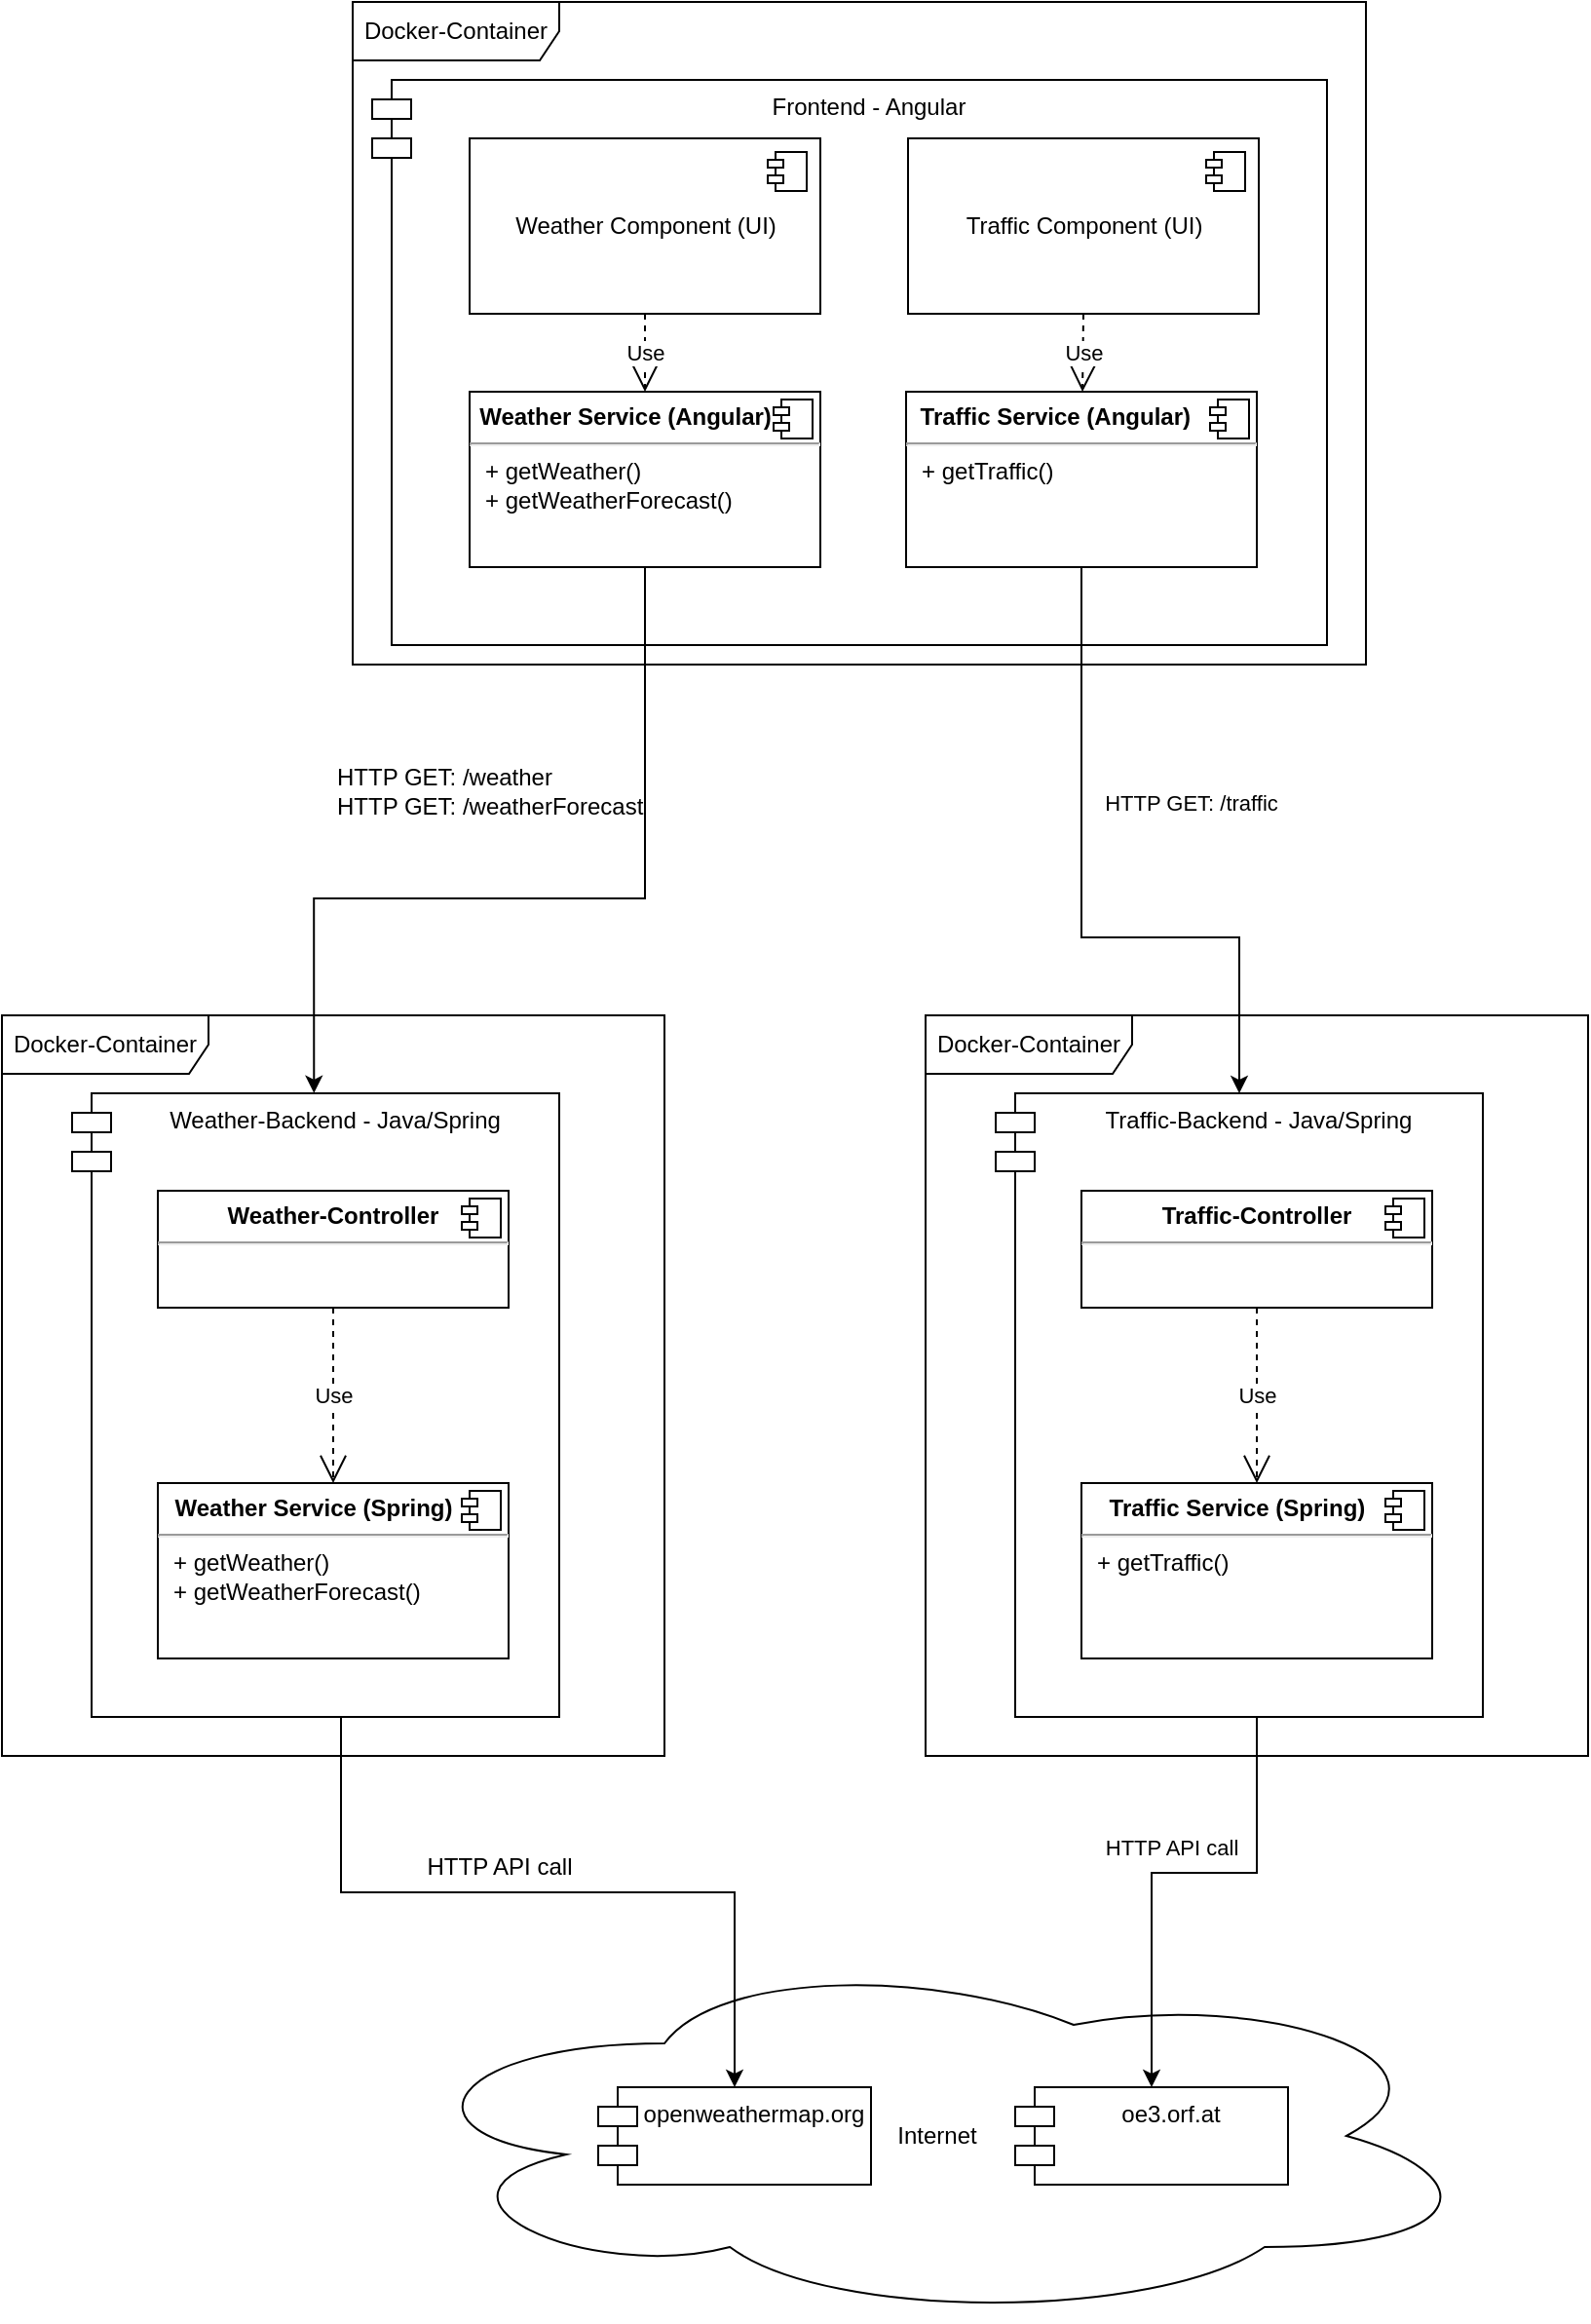<mxfile version="14.1.8" type="device"><diagram name="Page-1" id="b5b7bab2-c9e2-2cf4-8b2a-24fd1a2a6d21"><mxGraphModel dx="2062" dy="1192" grid="1" gridSize="10" guides="1" tooltips="1" connect="1" arrows="1" fold="1" page="1" pageScale="1" pageWidth="1169" pageHeight="827" background="#ffffff" math="0" shadow="0"><root><mxCell id="0"/><mxCell id="1" parent="0"/><mxCell id="HeKntYA1tKbiqfjMkceE-44" value="Internet" style="ellipse;shape=cloud;whiteSpace=wrap;html=1;labelBackgroundColor=none;fillColor=none;" parent="1" vertex="1"><mxGeometry x="340" y="1300" width="560" height="190" as="geometry"/></mxCell><mxCell id="HeKntYA1tKbiqfjMkceE-45" value="openweathermap.org" style="shape=module;align=left;spacingLeft=20;align=center;verticalAlign=top;" parent="1" vertex="1"><mxGeometry x="446" y="1370" width="140" height="50" as="geometry"/></mxCell><mxCell id="HeKntYA1tKbiqfjMkceE-46" value="oe3.orf.at" style="shape=module;align=left;spacingLeft=20;align=center;verticalAlign=top;" parent="1" vertex="1"><mxGeometry x="660" y="1370" width="140" height="50" as="geometry"/></mxCell><mxCell id="MlP5MgX03eT6tsgeYhB_-2" value="" style="group" parent="1" vertex="1" connectable="0"><mxGeometry x="330" y="340" width="490" height="290" as="geometry"/></mxCell><mxCell id="HeKntYA1tKbiqfjMkceE-5" value="Frontend - Angular" style="shape=module;align=left;spacingLeft=20;align=center;verticalAlign=top;" parent="MlP5MgX03eT6tsgeYhB_-2" vertex="1"><mxGeometry width="490" height="290" as="geometry"/></mxCell><mxCell id="HeKntYA1tKbiqfjMkceE-6" value="Weather Component (UI)" style="html=1;dropTarget=0;" parent="MlP5MgX03eT6tsgeYhB_-2" vertex="1"><mxGeometry x="50" y="30" width="180" height="90" as="geometry"/></mxCell><mxCell id="HeKntYA1tKbiqfjMkceE-7" value="" style="shape=module;jettyWidth=8;jettyHeight=4;" parent="HeKntYA1tKbiqfjMkceE-6" vertex="1"><mxGeometry x="1" width="20" height="20" relative="1" as="geometry"><mxPoint x="-27" y="7" as="offset"/></mxGeometry></mxCell><mxCell id="HeKntYA1tKbiqfjMkceE-8" value="Traffic Component (UI)" style="html=1;dropTarget=0;" parent="MlP5MgX03eT6tsgeYhB_-2" vertex="1"><mxGeometry x="275" y="30" width="180" height="90" as="geometry"/></mxCell><mxCell id="HeKntYA1tKbiqfjMkceE-9" value="" style="shape=module;jettyWidth=8;jettyHeight=4;" parent="HeKntYA1tKbiqfjMkceE-8" vertex="1"><mxGeometry x="1" width="20" height="20" relative="1" as="geometry"><mxPoint x="-27" y="7" as="offset"/></mxGeometry></mxCell><mxCell id="HeKntYA1tKbiqfjMkceE-19" value="Weather Service (Angular)" style="html=1;dropTarget=0;" parent="MlP5MgX03eT6tsgeYhB_-2" vertex="1"><mxGeometry x="50" y="160" width="180" height="90" as="geometry"/></mxCell><mxCell id="HeKntYA1tKbiqfjMkceE-20" value="" style="shape=module;jettyWidth=8;jettyHeight=4;" parent="HeKntYA1tKbiqfjMkceE-19" vertex="1"><mxGeometry x="1" width="20" height="20" relative="1" as="geometry"><mxPoint x="-27" y="7" as="offset"/></mxGeometry></mxCell><mxCell id="HeKntYA1tKbiqfjMkceE-21" value="Traffic Service (Angular)" style="html=1;dropTarget=0;" parent="MlP5MgX03eT6tsgeYhB_-2" vertex="1"><mxGeometry x="274" y="160" width="180" height="90" as="geometry"/></mxCell><mxCell id="HeKntYA1tKbiqfjMkceE-22" value="" style="shape=module;jettyWidth=8;jettyHeight=4;" parent="HeKntYA1tKbiqfjMkceE-21" vertex="1"><mxGeometry x="1" width="20" height="20" relative="1" as="geometry"><mxPoint x="-27" y="7" as="offset"/></mxGeometry></mxCell><mxCell id="HeKntYA1tKbiqfjMkceE-34" value="Use" style="endArrow=open;endSize=12;dashed=1;html=1;exitX=0.5;exitY=1;exitDx=0;exitDy=0;" parent="MlP5MgX03eT6tsgeYhB_-2" source="HeKntYA1tKbiqfjMkceE-6" target="HeKntYA1tKbiqfjMkceE-19" edge="1"><mxGeometry width="160" relative="1" as="geometry"><mxPoint x="510" y="260" as="sourcePoint"/><mxPoint x="670" y="260" as="targetPoint"/></mxGeometry></mxCell><mxCell id="HeKntYA1tKbiqfjMkceE-36" value="Use" style="endArrow=open;endSize=12;dashed=1;html=1;exitX=0.5;exitY=1;exitDx=0;exitDy=0;" parent="MlP5MgX03eT6tsgeYhB_-2" source="HeKntYA1tKbiqfjMkceE-8" target="HeKntYA1tKbiqfjMkceE-21" edge="1"><mxGeometry width="160" relative="1" as="geometry"><mxPoint x="510" y="260" as="sourcePoint"/><mxPoint x="670" y="260" as="targetPoint"/></mxGeometry></mxCell><mxCell id="HeKntYA1tKbiqfjMkceE-54" value="&lt;p style=&quot;margin: 0px ; margin-top: 6px ; text-align: center&quot;&gt;&lt;b&gt;Weather Service (Angular)&amp;nbsp;&amp;nbsp;&amp;nbsp;&amp;nbsp;&amp;nbsp;&amp;nbsp; &lt;br&gt;&lt;/b&gt;&lt;/p&gt;&lt;hr&gt;&lt;p style=&quot;margin: 0px ; margin-left: 8px&quot;&gt;+ getWeather()&lt;br&gt;+ getWeatherForecast()&lt;br&gt;&lt;/p&gt;" style="align=left;overflow=fill;html=1;dropTarget=0;" parent="MlP5MgX03eT6tsgeYhB_-2" vertex="1"><mxGeometry x="50" y="160" width="180" height="90" as="geometry"/></mxCell><mxCell id="HeKntYA1tKbiqfjMkceE-55" value="" style="shape=component;jettyWidth=8;jettyHeight=4;" parent="HeKntYA1tKbiqfjMkceE-54" vertex="1"><mxGeometry x="1" width="20" height="20" relative="1" as="geometry"><mxPoint x="-24" y="4" as="offset"/></mxGeometry></mxCell><mxCell id="HeKntYA1tKbiqfjMkceE-56" value="&lt;p style=&quot;margin: 0px ; margin-top: 6px ; text-align: center&quot;&gt;&lt;b&gt;Traffic Service (Angular)&amp;nbsp;&amp;nbsp;&amp;nbsp;&amp;nbsp;&amp;nbsp;&amp;nbsp;&amp;nbsp;&amp;nbsp; &lt;br&gt;&lt;/b&gt;&lt;/p&gt;&lt;hr&gt;&lt;p style=&quot;margin: 0px ; margin-left: 8px&quot;&gt;+ getTraffic()&lt;/p&gt;" style="align=left;overflow=fill;html=1;dropTarget=0;" parent="MlP5MgX03eT6tsgeYhB_-2" vertex="1"><mxGeometry x="274" y="160" width="180" height="90" as="geometry"/></mxCell><mxCell id="HeKntYA1tKbiqfjMkceE-57" value="" style="shape=component;jettyWidth=8;jettyHeight=4;" parent="HeKntYA1tKbiqfjMkceE-56" vertex="1"><mxGeometry x="1" width="20" height="20" relative="1" as="geometry"><mxPoint x="-24" y="4" as="offset"/></mxGeometry></mxCell><mxCell id="MlP5MgX03eT6tsgeYhB_-12" style="edgeStyle=orthogonalEdgeStyle;rounded=0;orthogonalLoop=1;jettySize=auto;html=1;exitX=0.5;exitY=1;exitDx=0;exitDy=0;" parent="1" source="MlP5MgX03eT6tsgeYhB_-9" target="HeKntYA1tKbiqfjMkceE-45" edge="1"><mxGeometry relative="1" as="geometry"><Array as="points"><mxPoint x="314" y="1270"/><mxPoint x="516" y="1270"/></Array></mxGeometry></mxCell><mxCell id="MlP5MgX03eT6tsgeYhB_-13" value="HTTP API call" style="text;html=1;align=center;verticalAlign=middle;resizable=0;points=[];autosize=1;" parent="1" vertex="1"><mxGeometry x="350" y="1247" width="90" height="20" as="geometry"/></mxCell><mxCell id="MlP5MgX03eT6tsgeYhB_-14" value="" style="group" parent="1" vertex="1" connectable="0"><mxGeometry x="140" y="820" width="340" height="380" as="geometry"/></mxCell><mxCell id="MlP5MgX03eT6tsgeYhB_-3" value="Weather-Backend - Java/Spring" style="shape=module;align=left;spacingLeft=20;align=center;verticalAlign=top;" parent="MlP5MgX03eT6tsgeYhB_-14" vertex="1"><mxGeometry x="36" y="40" width="250" height="320" as="geometry"/></mxCell><mxCell id="MlP5MgX03eT6tsgeYhB_-4" value="&lt;p style=&quot;margin: 0px ; margin-top: 6px ; text-align: center&quot;&gt;&lt;b&gt;Weather-Controller&lt;/b&gt;&lt;/p&gt;&lt;hr&gt;" style="align=left;overflow=fill;html=1;dropTarget=0;" parent="MlP5MgX03eT6tsgeYhB_-14" vertex="1"><mxGeometry x="80" y="90" width="180" height="60" as="geometry"/></mxCell><mxCell id="MlP5MgX03eT6tsgeYhB_-5" value="" style="shape=component;jettyWidth=8;jettyHeight=4;" parent="MlP5MgX03eT6tsgeYhB_-4" vertex="1"><mxGeometry x="1" width="20" height="20" relative="1" as="geometry"><mxPoint x="-24" y="4" as="offset"/></mxGeometry></mxCell><mxCell id="MlP5MgX03eT6tsgeYhB_-8" value="Docker-Container" style="shape=umlFrame;whiteSpace=wrap;html=1;width=106;height=30;" parent="MlP5MgX03eT6tsgeYhB_-14" vertex="1"><mxGeometry width="340" height="380" as="geometry"/></mxCell><mxCell id="MlP5MgX03eT6tsgeYhB_-9" value="&lt;p style=&quot;margin: 0px ; margin-top: 6px ; text-align: center&quot;&gt;&lt;b&gt;Weather Service (Spring)&amp;nbsp;&amp;nbsp;&amp;nbsp;&amp;nbsp;&amp;nbsp;&amp;nbsp; &lt;br&gt;&lt;/b&gt;&lt;/p&gt;&lt;hr&gt;&lt;p style=&quot;margin: 0px ; margin-left: 8px&quot;&gt;+ getWeather()&lt;br&gt;+ getWeatherForecast()&lt;br&gt;&lt;/p&gt;" style="align=left;overflow=fill;html=1;dropTarget=0;" parent="MlP5MgX03eT6tsgeYhB_-14" vertex="1"><mxGeometry x="80" y="240" width="180" height="90" as="geometry"/></mxCell><mxCell id="MlP5MgX03eT6tsgeYhB_-10" value="" style="shape=component;jettyWidth=8;jettyHeight=4;" parent="MlP5MgX03eT6tsgeYhB_-9" vertex="1"><mxGeometry x="1" width="20" height="20" relative="1" as="geometry"><mxPoint x="-24" y="4" as="offset"/></mxGeometry></mxCell><mxCell id="MlP5MgX03eT6tsgeYhB_-11" value="Use" style="endArrow=open;endSize=12;dashed=1;html=1;exitX=0.5;exitY=1;exitDx=0;exitDy=0;" parent="MlP5MgX03eT6tsgeYhB_-14" source="MlP5MgX03eT6tsgeYhB_-4" target="MlP5MgX03eT6tsgeYhB_-9" edge="1"><mxGeometry width="160" relative="1" as="geometry"><mxPoint x="186" y="70" as="sourcePoint"/><mxPoint x="346" y="70" as="targetPoint"/></mxGeometry></mxCell><mxCell id="MlP5MgX03eT6tsgeYhB_-23" style="edgeStyle=orthogonalEdgeStyle;rounded=0;orthogonalLoop=1;jettySize=auto;html=1;exitX=0.5;exitY=1;exitDx=0;exitDy=0;" parent="1" source="MlP5MgX03eT6tsgeYhB_-20" target="HeKntYA1tKbiqfjMkceE-46" edge="1"><mxGeometry relative="1" as="geometry"/></mxCell><mxCell id="MlP5MgX03eT6tsgeYhB_-24" value="HTTP API call" style="edgeLabel;html=1;align=center;verticalAlign=middle;resizable=0;points=[];" parent="MlP5MgX03eT6tsgeYhB_-23" vertex="1" connectable="0"><mxGeometry x="-0.095" y="-3" relative="1" as="geometry"><mxPoint x="-30" y="-10" as="offset"/></mxGeometry></mxCell><mxCell id="MlP5MgX03eT6tsgeYhB_-27" style="edgeStyle=orthogonalEdgeStyle;rounded=0;orthogonalLoop=1;jettySize=auto;html=1;exitX=0.5;exitY=1;exitDx=0;exitDy=0;entryX=0.471;entryY=0.105;entryDx=0;entryDy=0;entryPerimeter=0;" parent="1" source="HeKntYA1tKbiqfjMkceE-54" target="MlP5MgX03eT6tsgeYhB_-8" edge="1"><mxGeometry relative="1" as="geometry"><Array as="points"><mxPoint x="470" y="760"/><mxPoint x="300" y="760"/></Array></mxGeometry></mxCell><mxCell id="MlP5MgX03eT6tsgeYhB_-28" value="&lt;div align=&quot;left&quot;&gt;HTTP GET: /weather&lt;/div&gt;&lt;div align=&quot;left&quot;&gt;HTTP GET: /weatherForecast&lt;br&gt;&lt;/div&gt;" style="text;html=1;align=left;verticalAlign=middle;resizable=0;points=[];autosize=1;" parent="1" vertex="1"><mxGeometry x="310" y="690" width="170" height="30" as="geometry"/></mxCell><mxCell id="MlP5MgX03eT6tsgeYhB_-31" style="edgeStyle=orthogonalEdgeStyle;rounded=0;orthogonalLoop=1;jettySize=auto;html=1;exitX=0.5;exitY=1;exitDx=0;exitDy=0;entryX=0.5;entryY=0;entryDx=0;entryDy=0;" parent="1" source="HeKntYA1tKbiqfjMkceE-56" target="MlP5MgX03eT6tsgeYhB_-16" edge="1"><mxGeometry relative="1" as="geometry"><mxPoint x="900" y="770" as="targetPoint"/><Array as="points"><mxPoint x="694" y="780"/><mxPoint x="775" y="780"/></Array></mxGeometry></mxCell><mxCell id="MlP5MgX03eT6tsgeYhB_-33" value="HTTP GET: /traffic" style="edgeLabel;html=1;align=center;verticalAlign=middle;resizable=0;points=[];" parent="MlP5MgX03eT6tsgeYhB_-31" vertex="1" connectable="0"><mxGeometry x="-0.245" y="-2" relative="1" as="geometry"><mxPoint x="58" y="-12" as="offset"/></mxGeometry></mxCell><mxCell id="MlP5MgX03eT6tsgeYhB_-32" value="" style="group" parent="1" vertex="1" connectable="0"><mxGeometry x="614" y="820" width="340" height="380" as="geometry"/></mxCell><mxCell id="MlP5MgX03eT6tsgeYhB_-16" value="Traffic-Backend - Java/Spring" style="shape=module;align=left;spacingLeft=20;align=center;verticalAlign=top;" parent="MlP5MgX03eT6tsgeYhB_-32" vertex="1"><mxGeometry x="36" y="40" width="250" height="320" as="geometry"/></mxCell><mxCell id="MlP5MgX03eT6tsgeYhB_-17" value="&lt;p style=&quot;margin: 0px ; margin-top: 6px ; text-align: center&quot;&gt;&lt;b&gt;Traffic-Controller&lt;/b&gt;&lt;/p&gt;&lt;hr&gt;" style="align=left;overflow=fill;html=1;dropTarget=0;" parent="MlP5MgX03eT6tsgeYhB_-32" vertex="1"><mxGeometry x="80" y="90" width="180" height="60" as="geometry"/></mxCell><mxCell id="MlP5MgX03eT6tsgeYhB_-18" value="" style="shape=component;jettyWidth=8;jettyHeight=4;" parent="MlP5MgX03eT6tsgeYhB_-17" vertex="1"><mxGeometry x="1" width="20" height="20" relative="1" as="geometry"><mxPoint x="-24" y="4" as="offset"/></mxGeometry></mxCell><mxCell id="MlP5MgX03eT6tsgeYhB_-20" value="&lt;p style=&quot;margin: 0px ; margin-top: 6px ; text-align: center&quot;&gt;&lt;b&gt;Traffic Service (Spring)&amp;nbsp;&amp;nbsp;&amp;nbsp;&amp;nbsp;&amp;nbsp;&amp;nbsp; &lt;br&gt;&lt;/b&gt;&lt;/p&gt;&lt;hr&gt;&lt;p style=&quot;margin: 0px ; margin-left: 8px&quot;&gt;+ getTraffic()&lt;br&gt;&lt;/p&gt;" style="align=left;overflow=fill;html=1;dropTarget=0;" parent="MlP5MgX03eT6tsgeYhB_-32" vertex="1"><mxGeometry x="80" y="240" width="180" height="90" as="geometry"/></mxCell><mxCell id="MlP5MgX03eT6tsgeYhB_-21" value="" style="shape=component;jettyWidth=8;jettyHeight=4;" parent="MlP5MgX03eT6tsgeYhB_-20" vertex="1"><mxGeometry x="1" width="20" height="20" relative="1" as="geometry"><mxPoint x="-24" y="4" as="offset"/></mxGeometry></mxCell><mxCell id="MlP5MgX03eT6tsgeYhB_-22" value="Use" style="endArrow=open;endSize=12;dashed=1;html=1;exitX=0.5;exitY=1;exitDx=0;exitDy=0;" parent="MlP5MgX03eT6tsgeYhB_-32" source="MlP5MgX03eT6tsgeYhB_-17" target="MlP5MgX03eT6tsgeYhB_-20" edge="1"><mxGeometry width="160" as="geometry"><mxPoint x="186" y="70" as="sourcePoint"/><mxPoint x="346" y="70" as="targetPoint"/></mxGeometry></mxCell><mxCell id="MlP5MgX03eT6tsgeYhB_-19" value="Docker-Container" style="shape=umlFrame;whiteSpace=wrap;html=1;width=106;height=30;" parent="MlP5MgX03eT6tsgeYhB_-32" vertex="1"><mxGeometry width="340" height="380" as="geometry"/></mxCell><mxCell id="WtGIrV3l8nffb13iuqsS-9" value="Docker-Container" style="shape=umlFrame;whiteSpace=wrap;html=1;width=106;height=30;" vertex="1" parent="1"><mxGeometry x="320" y="300" width="520" height="340" as="geometry"/></mxCell></root></mxGraphModel></diagram></mxfile>